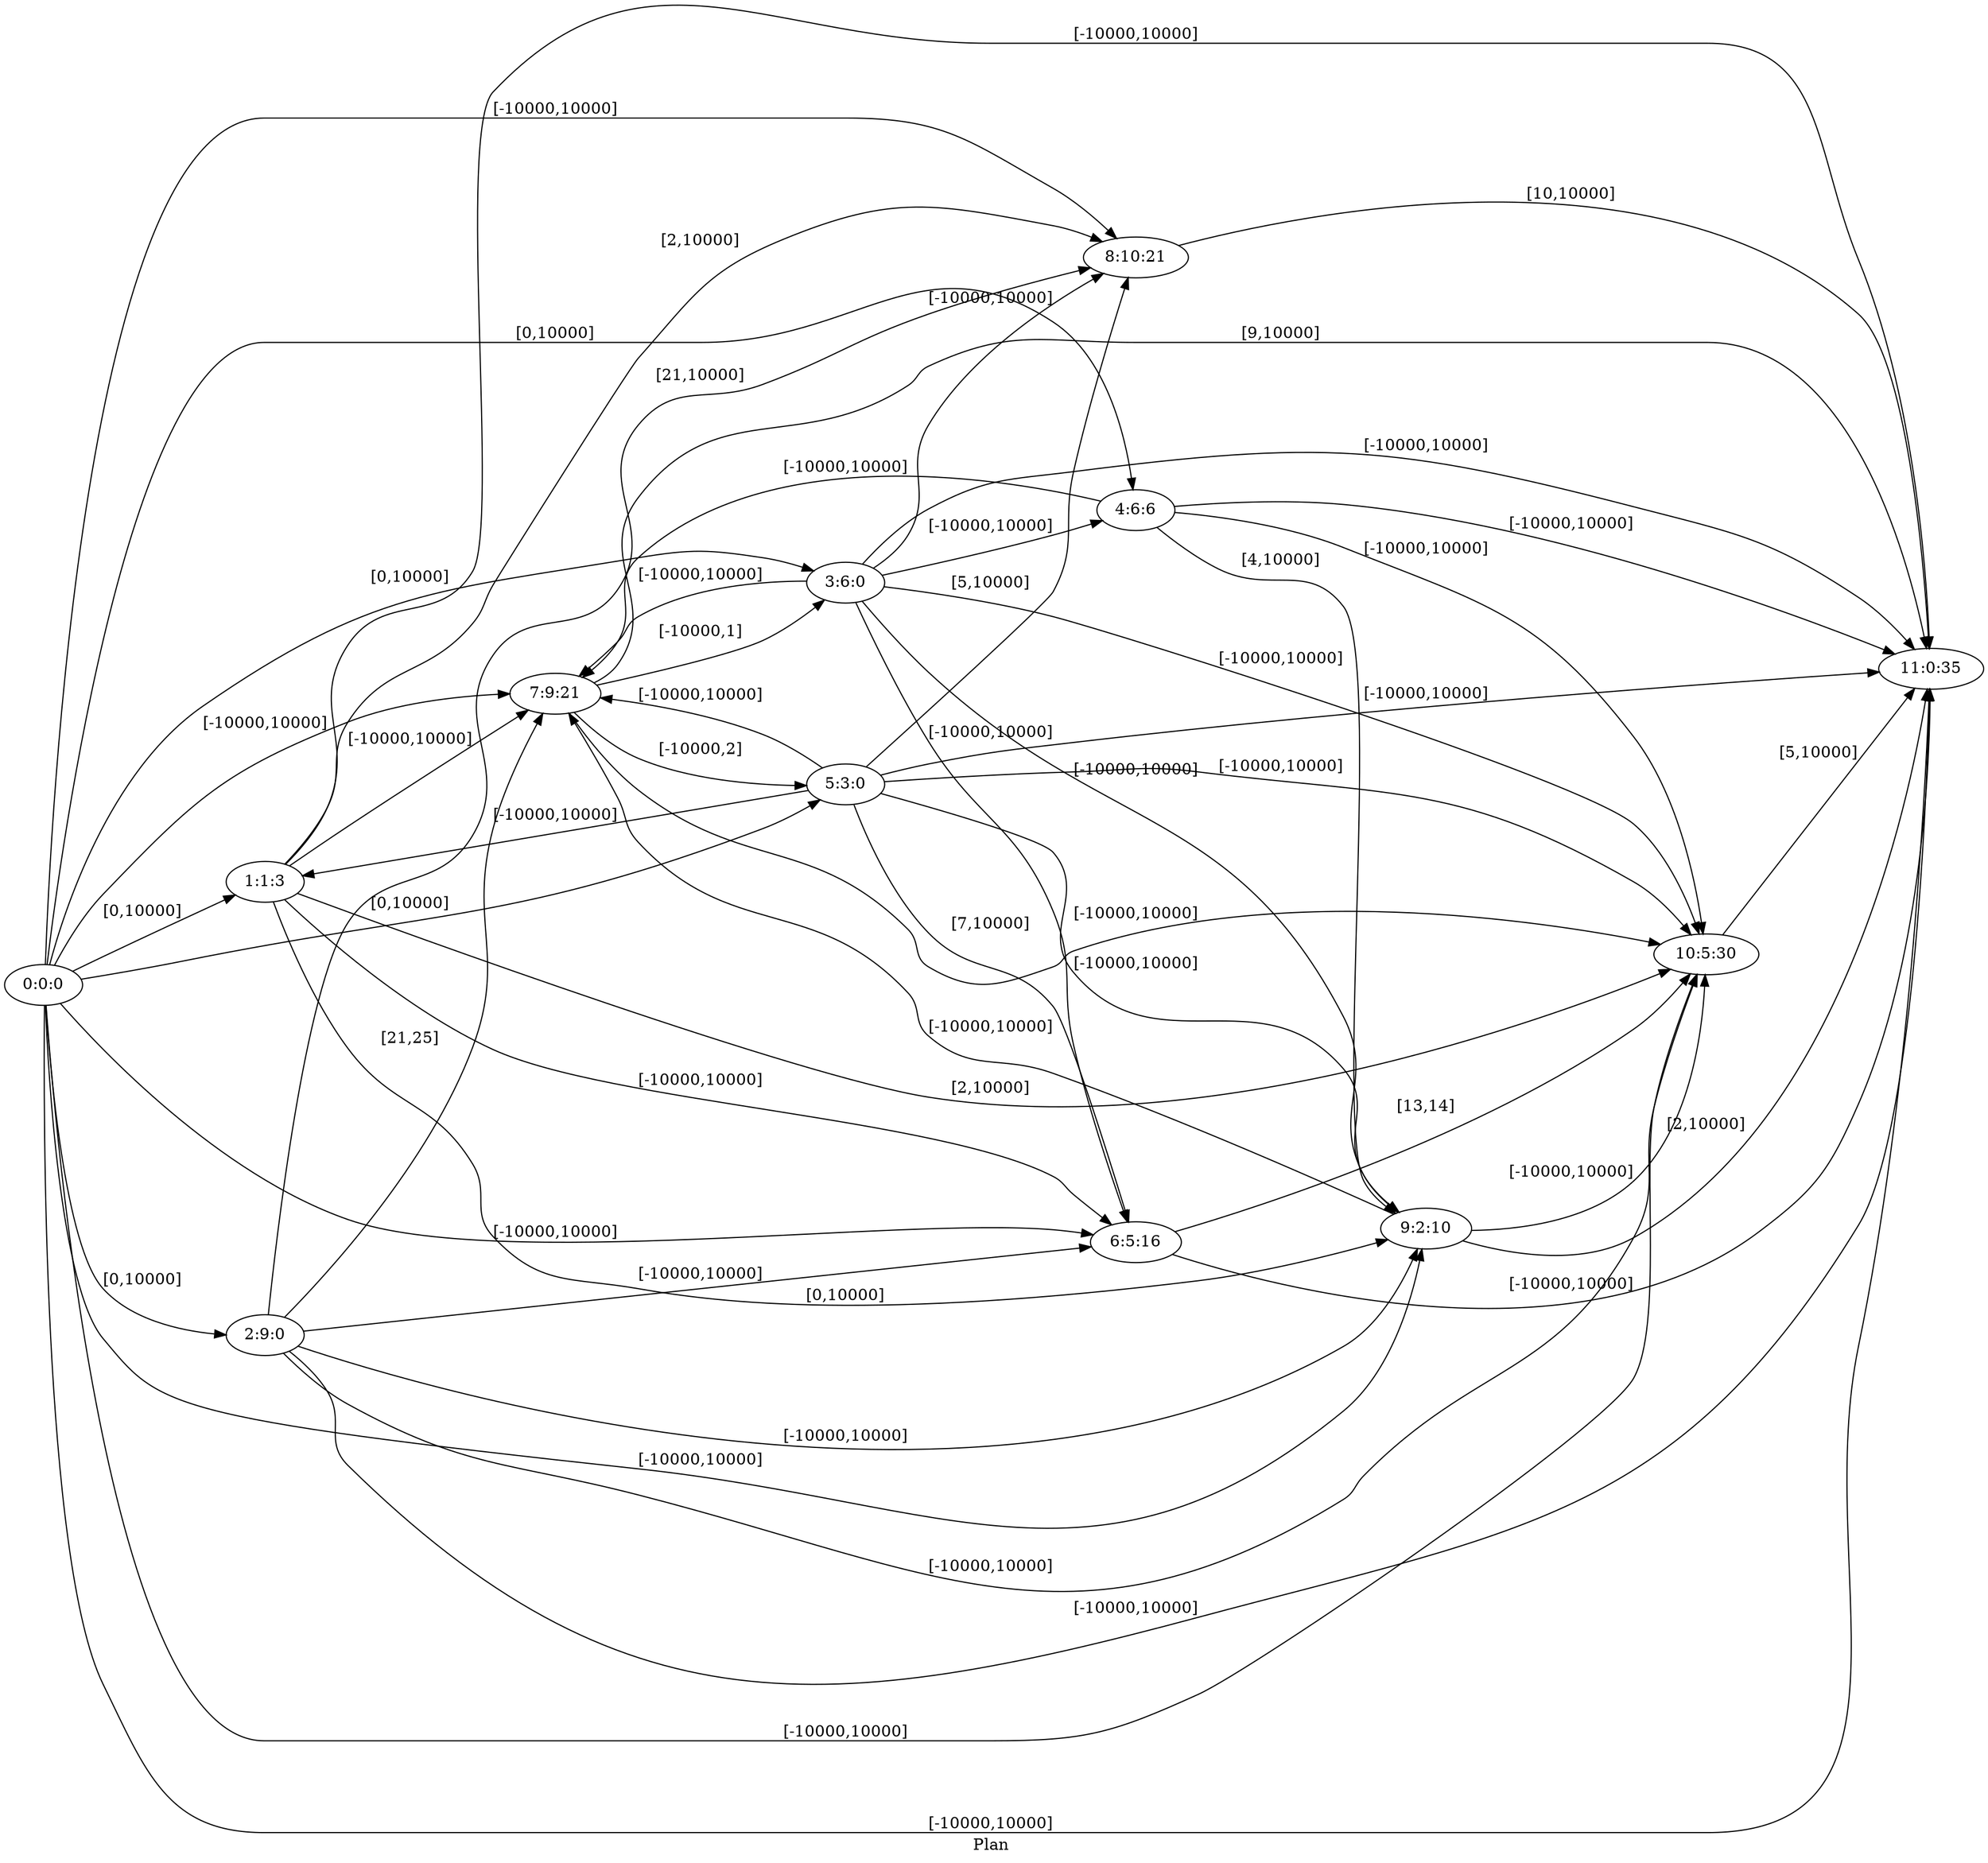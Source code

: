 digraph G {
 rankdir = LR;
 nodesep = .45; 
 size = 30;
label="Plan ";
 fldt = 0.861417;
"0:0:0"->"1:1:3"[ label = "[0,10000]"];
"0:0:0"->"2:9:0"[ label = "[0,10000]"];
"0:0:0"->"3:6:0"[ label = "[0,10000]"];
"0:0:0"->"4:6:6"[ label = "[0,10000]"];
"0:0:0"->"5:3:0"[ label = "[0,10000]"];
"0:0:0"->"6:5:16"[ label = "[-10000,10000]"];
"0:0:0"->"7:9:21"[ label = "[-10000,10000]"];
"0:0:0"->"8:10:21"[ label = "[-10000,10000]"];
"0:0:0"->"9:2:10"[ label = "[-10000,10000]"];
"0:0:0"->"10:5:30"[ label = "[-10000,10000]"];
"0:0:0"->"11:0:35"[ label = "[-10000,10000]"];
"1:1:3"->"6:5:16"[ label = "[-10000,10000]"];
"1:1:3"->"7:9:21"[ label = "[-10000,10000]"];
"1:1:3"->"8:10:21"[ label = "[2,10000]"];
"1:1:3"->"9:2:10"[ label = "[0,10000]"];
"1:1:3"->"10:5:30"[ label = "[2,10000]"];
"1:1:3"->"11:0:35"[ label = "[-10000,10000]"];
"2:9:0"->"6:5:16"[ label = "[-10000,10000]"];
"2:9:0"->"7:9:21"[ label = "[21,25]"];
"2:9:0"->"8:10:21"[ label = "[21,10000]"];
"2:9:0"->"9:2:10"[ label = "[-10000,10000]"];
"2:9:0"->"10:5:30"[ label = "[-10000,10000]"];
"2:9:0"->"11:0:35"[ label = "[-10000,10000]"];
"3:6:0"->"4:6:6"[ label = "[-10000,10000]"];
"3:6:0"->"6:5:16"[ label = "[-10000,10000]"];
"3:6:0"->"7:9:21"[ label = "[-10000,10000]"];
"3:6:0"->"8:10:21"[ label = "[-10000,10000]"];
"3:6:0"->"9:2:10"[ label = "[-10000,10000]"];
"3:6:0"->"10:5:30"[ label = "[-10000,10000]"];
"3:6:0"->"11:0:35"[ label = "[-10000,10000]"];
"4:6:6"->"7:9:21"[ label = "[-10000,10000]"];
"4:6:6"->"9:2:10"[ label = "[4,10000]"];
"4:6:6"->"10:5:30"[ label = "[-10000,10000]"];
"4:6:6"->"11:0:35"[ label = "[-10000,10000]"];
"5:3:0"->"1:1:3"[ label = "[-10000,10000]"];
"5:3:0"->"6:5:16"[ label = "[7,10000]"];
"5:3:0"->"7:9:21"[ label = "[-10000,10000]"];
"5:3:0"->"8:10:21"[ label = "[5,10000]"];
"5:3:0"->"9:2:10"[ label = "[-10000,10000]"];
"5:3:0"->"10:5:30"[ label = "[-10000,10000]"];
"5:3:0"->"11:0:35"[ label = "[-10000,10000]"];
"6:5:16"->"10:5:30"[ label = "[13,14]"];
"6:5:16"->"11:0:35"[ label = "[-10000,10000]"];
"7:9:21"->"3:6:0"[ label = "[-10000,1]"];
"7:9:21"->"5:3:0"[ label = "[-10000,2]"];
"7:9:21"->"10:5:30"[ label = "[-10000,10000]"];
"7:9:21"->"11:0:35"[ label = "[9,10000]"];
"8:10:21"->"11:0:35"[ label = "[10,10000]"];
"9:2:10"->"7:9:21"[ label = "[-10000,10000]"];
"9:2:10"->"10:5:30"[ label = "[-10000,10000]"];
"9:2:10"->"11:0:35"[ label = "[2,10000]"];
"10:5:30"->"11:0:35"[ label = "[5,10000]"];
}
